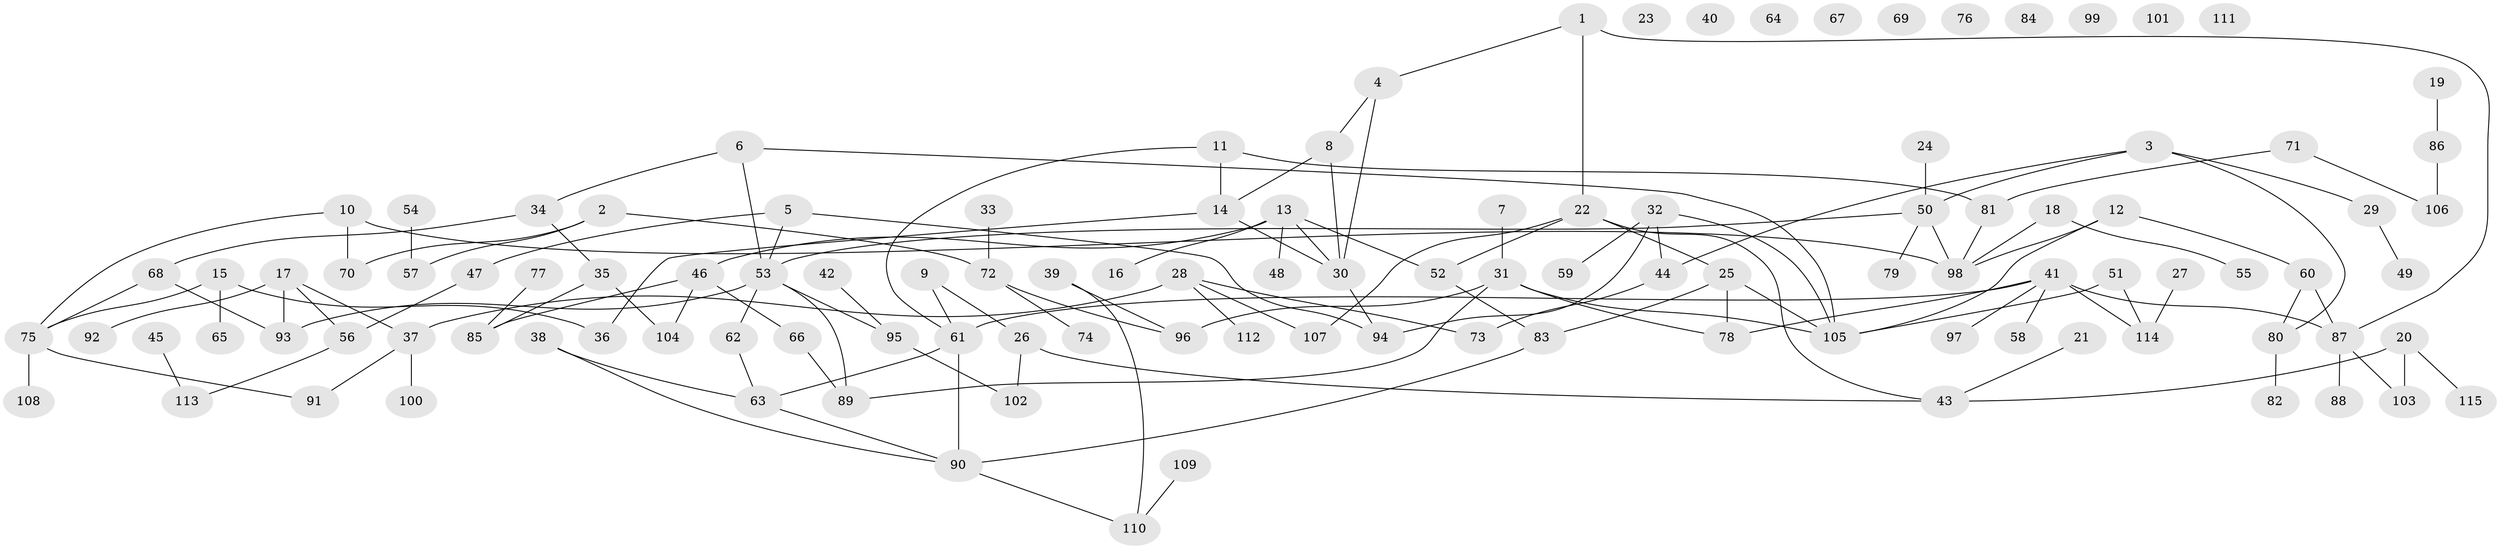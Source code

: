 // Generated by graph-tools (version 1.1) at 2025/00/03/09/25 03:00:51]
// undirected, 115 vertices, 139 edges
graph export_dot {
graph [start="1"]
  node [color=gray90,style=filled];
  1;
  2;
  3;
  4;
  5;
  6;
  7;
  8;
  9;
  10;
  11;
  12;
  13;
  14;
  15;
  16;
  17;
  18;
  19;
  20;
  21;
  22;
  23;
  24;
  25;
  26;
  27;
  28;
  29;
  30;
  31;
  32;
  33;
  34;
  35;
  36;
  37;
  38;
  39;
  40;
  41;
  42;
  43;
  44;
  45;
  46;
  47;
  48;
  49;
  50;
  51;
  52;
  53;
  54;
  55;
  56;
  57;
  58;
  59;
  60;
  61;
  62;
  63;
  64;
  65;
  66;
  67;
  68;
  69;
  70;
  71;
  72;
  73;
  74;
  75;
  76;
  77;
  78;
  79;
  80;
  81;
  82;
  83;
  84;
  85;
  86;
  87;
  88;
  89;
  90;
  91;
  92;
  93;
  94;
  95;
  96;
  97;
  98;
  99;
  100;
  101;
  102;
  103;
  104;
  105;
  106;
  107;
  108;
  109;
  110;
  111;
  112;
  113;
  114;
  115;
  1 -- 4;
  1 -- 22;
  1 -- 87;
  2 -- 57;
  2 -- 70;
  2 -- 72;
  3 -- 29;
  3 -- 44;
  3 -- 50;
  3 -- 80;
  4 -- 8;
  4 -- 30;
  5 -- 47;
  5 -- 53;
  5 -- 94;
  6 -- 34;
  6 -- 53;
  6 -- 105;
  7 -- 31;
  8 -- 14;
  8 -- 30;
  9 -- 26;
  9 -- 61;
  10 -- 70;
  10 -- 75;
  10 -- 98;
  11 -- 14;
  11 -- 61;
  11 -- 81;
  12 -- 60;
  12 -- 98;
  12 -- 105;
  13 -- 16;
  13 -- 30;
  13 -- 46;
  13 -- 48;
  13 -- 52;
  14 -- 30;
  14 -- 36;
  15 -- 36;
  15 -- 65;
  15 -- 75;
  17 -- 37;
  17 -- 56;
  17 -- 92;
  17 -- 93;
  18 -- 55;
  18 -- 98;
  19 -- 86;
  20 -- 43;
  20 -- 103;
  20 -- 115;
  21 -- 43;
  22 -- 25;
  22 -- 43;
  22 -- 52;
  22 -- 107;
  24 -- 50;
  25 -- 78;
  25 -- 83;
  25 -- 105;
  26 -- 43;
  26 -- 102;
  27 -- 114;
  28 -- 37;
  28 -- 73;
  28 -- 107;
  28 -- 112;
  29 -- 49;
  30 -- 94;
  31 -- 78;
  31 -- 89;
  31 -- 96;
  31 -- 105;
  32 -- 44;
  32 -- 59;
  32 -- 94;
  32 -- 105;
  33 -- 72;
  34 -- 35;
  34 -- 68;
  35 -- 85;
  35 -- 104;
  37 -- 91;
  37 -- 100;
  38 -- 63;
  38 -- 90;
  39 -- 96;
  39 -- 110;
  41 -- 58;
  41 -- 61;
  41 -- 78;
  41 -- 87;
  41 -- 97;
  41 -- 114;
  42 -- 95;
  44 -- 73;
  45 -- 113;
  46 -- 66;
  46 -- 85;
  46 -- 104;
  47 -- 56;
  50 -- 53;
  50 -- 79;
  50 -- 98;
  51 -- 105;
  51 -- 114;
  52 -- 83;
  53 -- 62;
  53 -- 89;
  53 -- 93;
  53 -- 95;
  54 -- 57;
  56 -- 113;
  60 -- 80;
  60 -- 87;
  61 -- 63;
  61 -- 90;
  62 -- 63;
  63 -- 90;
  66 -- 89;
  68 -- 75;
  68 -- 93;
  71 -- 81;
  71 -- 106;
  72 -- 74;
  72 -- 96;
  75 -- 91;
  75 -- 108;
  77 -- 85;
  80 -- 82;
  81 -- 98;
  83 -- 90;
  86 -- 106;
  87 -- 88;
  87 -- 103;
  90 -- 110;
  95 -- 102;
  109 -- 110;
}
